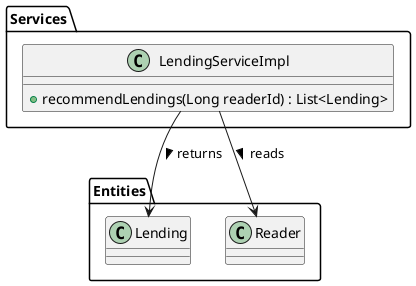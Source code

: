
@startuml
package "Services" {
    class LendingServiceImpl {
        + recommendLendings(Long readerId) : List<Lending>
    }
}

package "Entities" {
    class Lending
    class Reader
}

LendingServiceImpl --> Reader : reads >
LendingServiceImpl --> Lending : returns >
@enduml
